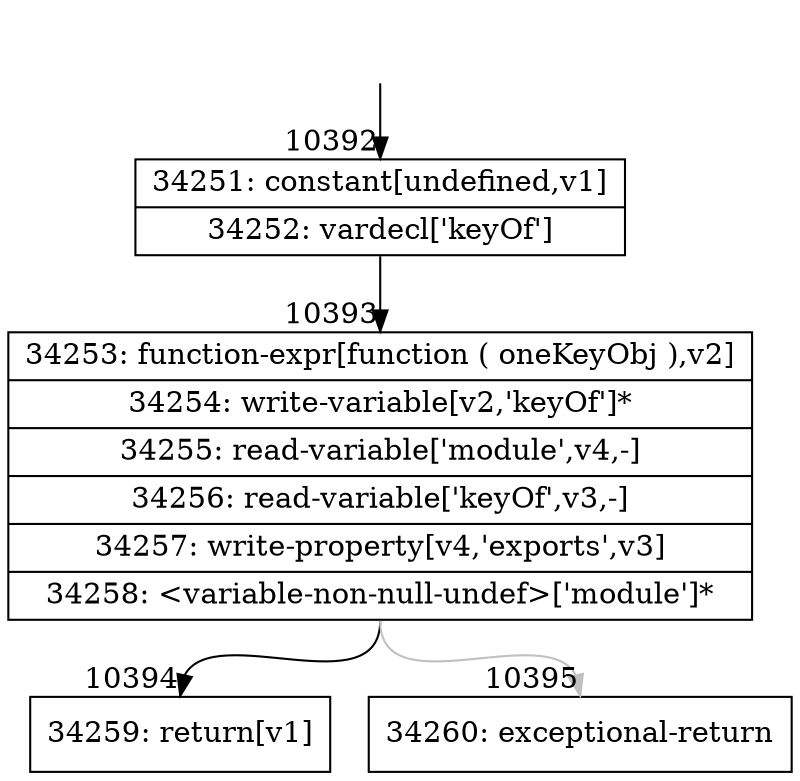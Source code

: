 digraph {
rankdir="TD"
BB_entry782[shape=none,label=""];
BB_entry782 -> BB10392 [tailport=s, headport=n, headlabel="    10392"]
BB10392 [shape=record label="{34251: constant[undefined,v1]|34252: vardecl['keyOf']}" ] 
BB10392 -> BB10393 [tailport=s, headport=n, headlabel="      10393"]
BB10393 [shape=record label="{34253: function-expr[function ( oneKeyObj ),v2]|34254: write-variable[v2,'keyOf']*|34255: read-variable['module',v4,-]|34256: read-variable['keyOf',v3,-]|34257: write-property[v4,'exports',v3]|34258: \<variable-non-null-undef\>['module']*}" ] 
BB10393 -> BB10394 [tailport=s, headport=n, headlabel="      10394"]
BB10393 -> BB10395 [tailport=s, headport=n, color=gray, headlabel="      10395"]
BB10394 [shape=record label="{34259: return[v1]}" ] 
BB10395 [shape=record label="{34260: exceptional-return}" ] 
//#$~ 18692
}
